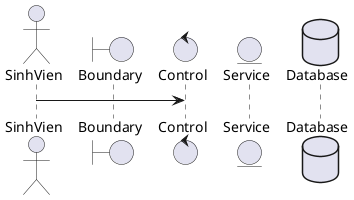 @startuml login

actor       SinhVien    as A
boundary    Boundary    as B
control     Control     as C
entity      Service     as S
database    Database    as D

A -> C : 

@enduml

